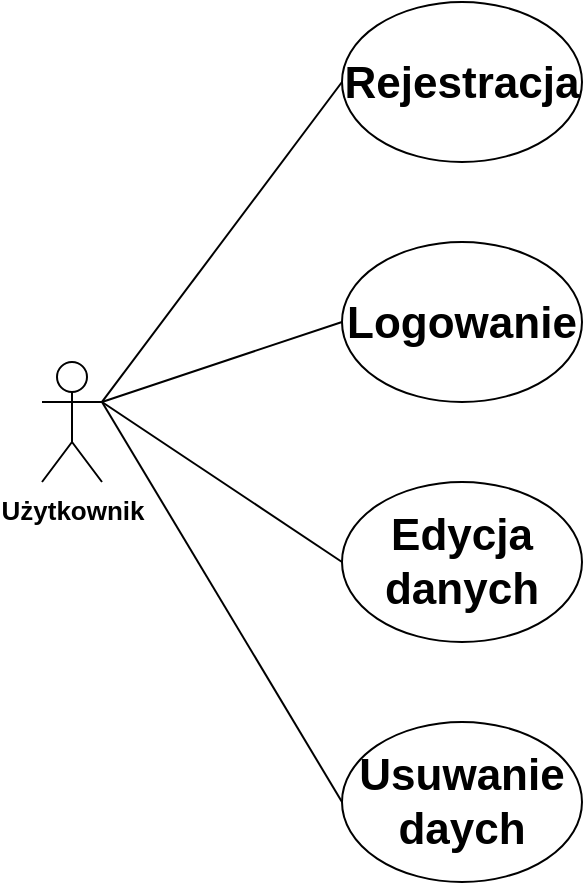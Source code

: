 <mxfile version="10.8.4" type="device"><diagram id="8juKj-R17sC-JxgmqU-J" name="Page-1"><mxGraphModel dx="947" dy="602" grid="1" gridSize="10" guides="1" tooltips="1" connect="1" arrows="1" fold="1" page="1" pageScale="1" pageWidth="850" pageHeight="1100" math="0" shadow="0"><root><mxCell id="0"/><mxCell id="1" parent="0"/><mxCell id="bzeHbYpK-GpGx-1VJX-e-1" value="&lt;b&gt;&lt;font style=&quot;font-size: 13px&quot;&gt;Użytkownik&lt;/font&gt;&lt;/b&gt;" style="shape=umlActor;verticalLabelPosition=bottom;labelBackgroundColor=#ffffff;verticalAlign=top;html=1;outlineConnect=0;" vertex="1" parent="1"><mxGeometry x="210" y="260" width="30" height="60" as="geometry"/></mxCell><mxCell id="bzeHbYpK-GpGx-1VJX-e-2" value="&lt;b&gt;&lt;font style=&quot;font-size: 22px&quot;&gt;Rejestracja&lt;/font&gt;&lt;/b&gt;" style="ellipse;whiteSpace=wrap;html=1;fontSize=24;" vertex="1" parent="1"><mxGeometry x="360" y="80" width="120" height="80" as="geometry"/></mxCell><mxCell id="bzeHbYpK-GpGx-1VJX-e-3" value="&lt;font style=&quot;font-size: 22px&quot; face=&quot;Helvetica&quot;&gt;Logowanie&lt;/font&gt;" style="ellipse;whiteSpace=wrap;html=1;fontFamily=Times New Roman;fontStyle=1;fontSize=24;" vertex="1" parent="1"><mxGeometry x="360" y="200" width="120" height="80" as="geometry"/></mxCell><mxCell id="bzeHbYpK-GpGx-1VJX-e-4" value="&lt;font style=&quot;font-size: 22px&quot;&gt;&lt;b&gt;Edycja danych&lt;/b&gt;&lt;/font&gt;" style="ellipse;whiteSpace=wrap;html=1;" vertex="1" parent="1"><mxGeometry x="360" y="320" width="120" height="80" as="geometry"/></mxCell><mxCell id="bzeHbYpK-GpGx-1VJX-e-5" value="&lt;b&gt;&lt;font style=&quot;font-size: 22px&quot;&gt;Usuwanie daych&lt;/font&gt;&lt;/b&gt;" style="ellipse;whiteSpace=wrap;html=1;" vertex="1" parent="1"><mxGeometry x="360" y="440" width="120" height="80" as="geometry"/></mxCell><mxCell id="bzeHbYpK-GpGx-1VJX-e-7" value="" style="endArrow=none;html=1;strokeColor=#000000;exitX=1;exitY=0.333;exitDx=0;exitDy=0;exitPerimeter=0;entryX=0;entryY=0.5;entryDx=0;entryDy=0;" edge="1" parent="1" source="bzeHbYpK-GpGx-1VJX-e-1" target="bzeHbYpK-GpGx-1VJX-e-3"><mxGeometry width="50" height="50" relative="1" as="geometry"><mxPoint x="200" y="560" as="sourcePoint"/><mxPoint x="250" y="510" as="targetPoint"/></mxGeometry></mxCell><mxCell id="bzeHbYpK-GpGx-1VJX-e-8" value="" style="endArrow=none;html=1;strokeColor=#000000;entryX=0;entryY=0.5;entryDx=0;entryDy=0;exitX=1;exitY=0.333;exitDx=0;exitDy=0;exitPerimeter=0;" edge="1" parent="1" source="bzeHbYpK-GpGx-1VJX-e-1" target="bzeHbYpK-GpGx-1VJX-e-2"><mxGeometry width="50" height="50" relative="1" as="geometry"><mxPoint x="230" y="270" as="sourcePoint"/><mxPoint x="374.667" y="129.667" as="targetPoint"/></mxGeometry></mxCell><mxCell id="bzeHbYpK-GpGx-1VJX-e-9" value="" style="endArrow=none;html=1;strokeColor=#000000;entryX=0;entryY=0.5;entryDx=0;entryDy=0;exitX=1;exitY=0.333;exitDx=0;exitDy=0;exitPerimeter=0;" edge="1" parent="1" source="bzeHbYpK-GpGx-1VJX-e-1" target="bzeHbYpK-GpGx-1VJX-e-4"><mxGeometry width="50" height="50" relative="1" as="geometry"><mxPoint x="240" y="270" as="sourcePoint"/><mxPoint x="360" y="340" as="targetPoint"/></mxGeometry></mxCell><mxCell id="bzeHbYpK-GpGx-1VJX-e-10" value="" style="endArrow=none;html=1;strokeColor=#000000;entryX=0;entryY=0.5;entryDx=0;entryDy=0;exitX=1;exitY=0.333;exitDx=0;exitDy=0;exitPerimeter=0;" edge="1" parent="1" source="bzeHbYpK-GpGx-1VJX-e-1" target="bzeHbYpK-GpGx-1VJX-e-5"><mxGeometry width="50" height="50" relative="1" as="geometry"><mxPoint x="240" y="270" as="sourcePoint"/><mxPoint x="394.667" y="149.667" as="targetPoint"/></mxGeometry></mxCell></root></mxGraphModel></diagram></mxfile>
